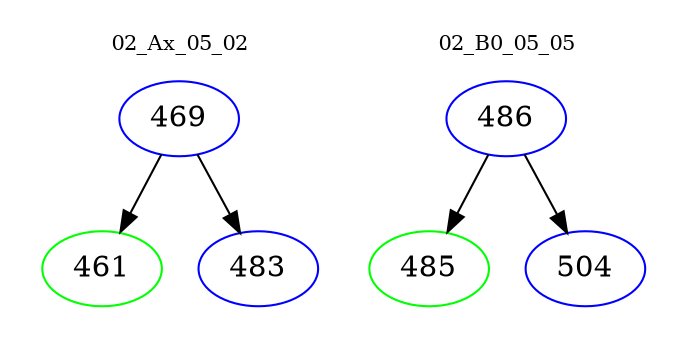 digraph{
subgraph cluster_0 {
color = white
label = "02_Ax_05_02";
fontsize=10;
T0_469 [label="469", color="blue"]
T0_469 -> T0_461 [color="black"]
T0_461 [label="461", color="green"]
T0_469 -> T0_483 [color="black"]
T0_483 [label="483", color="blue"]
}
subgraph cluster_1 {
color = white
label = "02_B0_05_05";
fontsize=10;
T1_486 [label="486", color="blue"]
T1_486 -> T1_485 [color="black"]
T1_485 [label="485", color="green"]
T1_486 -> T1_504 [color="black"]
T1_504 [label="504", color="blue"]
}
}
